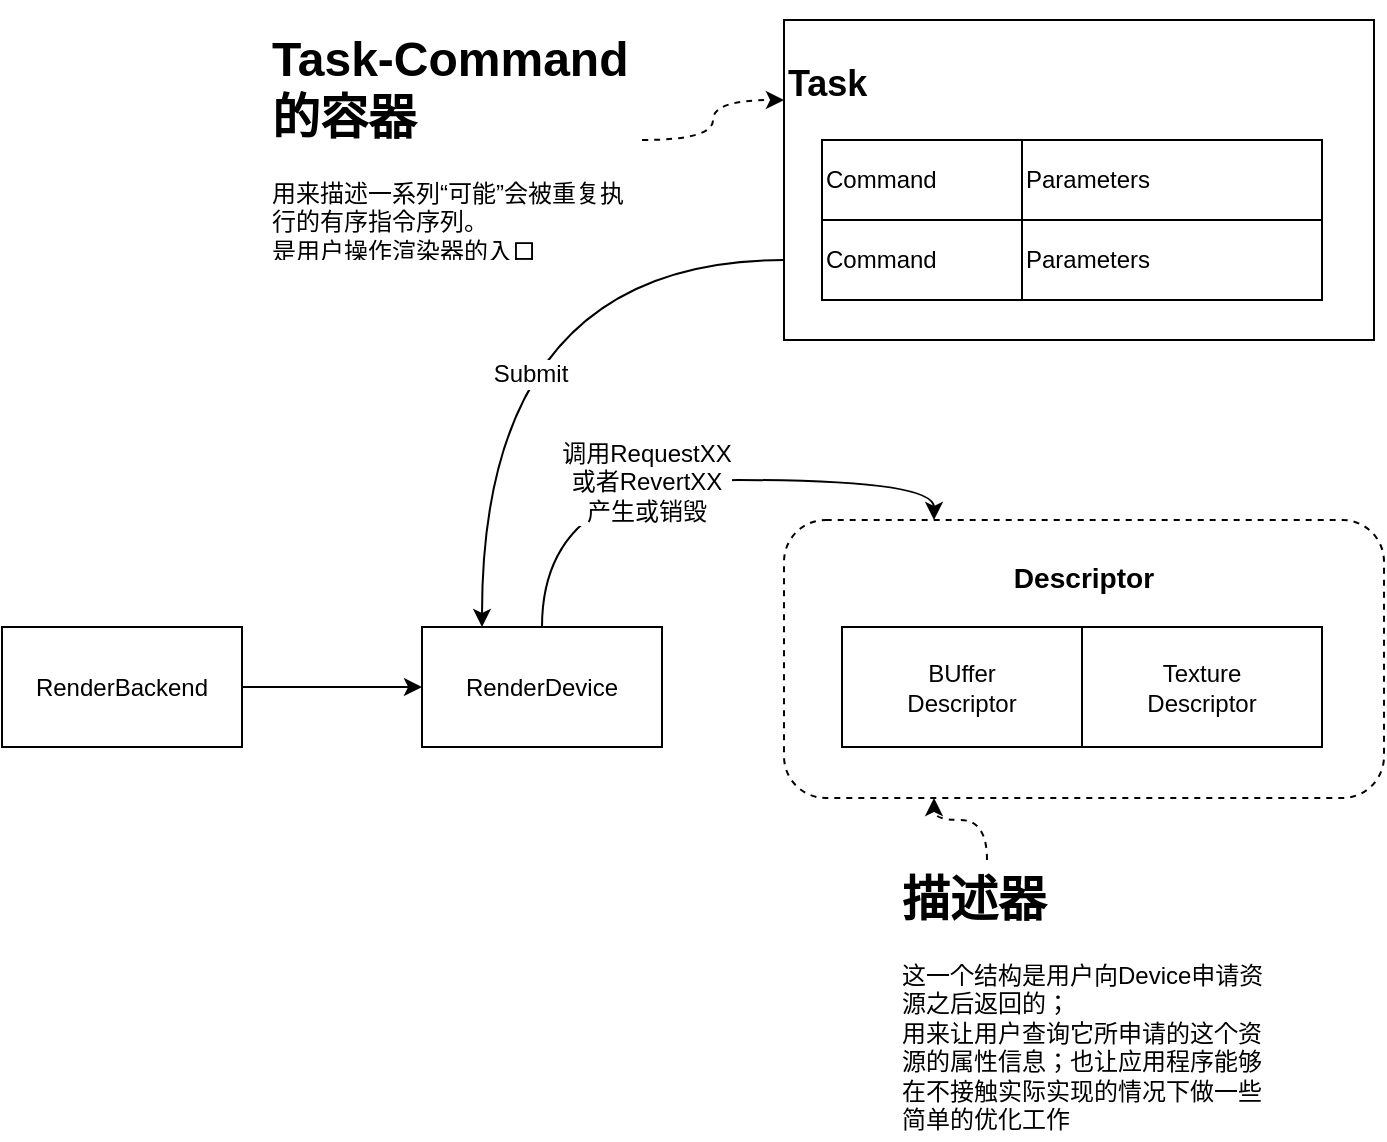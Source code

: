<mxfile version="10.9.2" type="device"><diagram id="DJ1FyZWYf3Ig5GVW9cU9" name="Abstract"><mxGraphModel dx="887" dy="582" grid="1" gridSize="10" guides="1" tooltips="1" connect="1" arrows="1" fold="1" page="1" pageScale="1" pageWidth="1169" pageHeight="827" math="0" shadow="0"><root><mxCell id="0"/><mxCell id="1" parent="0"/><mxCell id="IwLGWa0UCnIZLqk0-gpy-9" value="&lt;h3&gt;Descriptor&lt;/h3&gt;" style="rounded=1;whiteSpace=wrap;html=1;dashed=1;verticalAlign=top;" vertex="1" parent="1"><mxGeometry x="821" y="300" width="300" height="139" as="geometry"/></mxCell><mxCell id="IwLGWa0UCnIZLqk0-gpy-3" style="edgeStyle=orthogonalEdgeStyle;rounded=0;orthogonalLoop=1;jettySize=auto;html=1;exitX=1;exitY=0.5;exitDx=0;exitDy=0;entryX=0;entryY=0.5;entryDx=0;entryDy=0;" edge="1" parent="1" source="IwLGWa0UCnIZLqk0-gpy-1" target="IwLGWa0UCnIZLqk0-gpy-2"><mxGeometry relative="1" as="geometry"/></mxCell><mxCell id="IwLGWa0UCnIZLqk0-gpy-1" value="RenderBackend" style="rounded=0;whiteSpace=wrap;html=1;" vertex="1" parent="1"><mxGeometry x="430" y="353.5" width="120" height="60" as="geometry"/></mxCell><mxCell id="IwLGWa0UCnIZLqk0-gpy-12" style="edgeStyle=orthogonalEdgeStyle;curved=1;rounded=0;orthogonalLoop=1;jettySize=auto;html=1;exitX=0.5;exitY=0;exitDx=0;exitDy=0;entryX=0.25;entryY=0;entryDx=0;entryDy=0;" edge="1" parent="1" source="IwLGWa0UCnIZLqk0-gpy-2" target="IwLGWa0UCnIZLqk0-gpy-9"><mxGeometry relative="1" as="geometry"/></mxCell><mxCell id="IwLGWa0UCnIZLqk0-gpy-13" value="调用RequestXX&lt;br&gt;或者RevertXX&lt;br&gt;产生或销毁&lt;br&gt;" style="text;html=1;resizable=0;points=[];align=center;verticalAlign=middle;labelBackgroundColor=#ffffff;" vertex="1" connectable="0" parent="IwLGWa0UCnIZLqk0-gpy-12"><mxGeometry x="-0.136" y="-1" relative="1" as="geometry"><mxPoint as="offset"/></mxGeometry></mxCell><mxCell id="IwLGWa0UCnIZLqk0-gpy-2" value="RenderDevice" style="rounded=0;whiteSpace=wrap;html=1;" vertex="1" parent="1"><mxGeometry x="640" y="353.5" width="120" height="60" as="geometry"/></mxCell><mxCell id="IwLGWa0UCnIZLqk0-gpy-22" style="edgeStyle=orthogonalEdgeStyle;curved=1;rounded=0;orthogonalLoop=1;jettySize=auto;html=1;exitX=0;exitY=0.75;exitDx=0;exitDy=0;entryX=0.25;entryY=0;entryDx=0;entryDy=0;" edge="1" parent="1" source="IwLGWa0UCnIZLqk0-gpy-5" target="IwLGWa0UCnIZLqk0-gpy-2"><mxGeometry relative="1" as="geometry"/></mxCell><mxCell id="IwLGWa0UCnIZLqk0-gpy-23" value="Submit" style="text;html=1;resizable=0;points=[];align=center;verticalAlign=middle;labelBackgroundColor=#ffffff;" vertex="1" connectable="0" parent="IwLGWa0UCnIZLqk0-gpy-22"><mxGeometry x="-0.237" y="57" relative="1" as="geometry"><mxPoint as="offset"/></mxGeometry></mxCell><mxCell id="IwLGWa0UCnIZLqk0-gpy-5" value="&lt;h2&gt;Task&lt;/h2&gt;" style="rounded=0;whiteSpace=wrap;html=1;verticalAlign=top;align=left;" vertex="1" parent="1"><mxGeometry x="821" y="50" width="295" height="160" as="geometry"/></mxCell><mxCell id="IwLGWa0UCnIZLqk0-gpy-6" value="Texture&lt;br&gt;Descriptor&lt;br&gt;" style="rounded=0;whiteSpace=wrap;html=1;" vertex="1" parent="1"><mxGeometry x="970" y="353.5" width="120" height="60" as="geometry"/></mxCell><mxCell id="IwLGWa0UCnIZLqk0-gpy-7" value="BUffer&lt;br&gt;Descriptor&lt;br&gt;" style="rounded=0;whiteSpace=wrap;html=1;" vertex="1" parent="1"><mxGeometry x="850" y="353.5" width="120" height="60" as="geometry"/></mxCell><mxCell id="IwLGWa0UCnIZLqk0-gpy-11" style="edgeStyle=orthogonalEdgeStyle;rounded=0;orthogonalLoop=1;jettySize=auto;html=1;exitX=0.25;exitY=0;exitDx=0;exitDy=0;entryX=0.25;entryY=1;entryDx=0;entryDy=0;curved=1;dashed=1;" edge="1" parent="1" source="IwLGWa0UCnIZLqk0-gpy-10" target="IwLGWa0UCnIZLqk0-gpy-9"><mxGeometry relative="1" as="geometry"/></mxCell><mxCell id="IwLGWa0UCnIZLqk0-gpy-10" value="&lt;h1&gt;描述器&lt;/h1&gt;&lt;div&gt;这一个结构是用户向Device申请资源之后返回的；&lt;br&gt;用来让用户查询它所申请的这个资源的属性信息；也让应用程序能够在不接触实际实现的情况下做一些简单的优化工作&lt;/div&gt;" style="text;html=1;strokeColor=none;fillColor=none;spacing=5;spacingTop=-20;whiteSpace=wrap;overflow=hidden;rounded=0;dashed=1;" vertex="1" parent="1"><mxGeometry x="875" y="470" width="190" height="140" as="geometry"/></mxCell><mxCell id="IwLGWa0UCnIZLqk0-gpy-16" value="" style="group" vertex="1" connectable="0" parent="1"><mxGeometry x="840" y="110" width="250" height="40" as="geometry"/></mxCell><mxCell id="IwLGWa0UCnIZLqk0-gpy-14" value="Command" style="rounded=0;whiteSpace=wrap;html=1;align=left;" vertex="1" parent="IwLGWa0UCnIZLqk0-gpy-16"><mxGeometry width="100" height="40" as="geometry"/></mxCell><mxCell id="IwLGWa0UCnIZLqk0-gpy-15" value="Parameters" style="rounded=0;whiteSpace=wrap;html=1;align=left;" vertex="1" parent="IwLGWa0UCnIZLqk0-gpy-16"><mxGeometry x="100" width="150" height="40" as="geometry"/></mxCell><mxCell id="IwLGWa0UCnIZLqk0-gpy-17" value="" style="group" vertex="1" connectable="0" parent="1"><mxGeometry x="840" y="150" width="250" height="40" as="geometry"/></mxCell><mxCell id="IwLGWa0UCnIZLqk0-gpy-18" value="Command" style="rounded=0;whiteSpace=wrap;html=1;align=left;" vertex="1" parent="IwLGWa0UCnIZLqk0-gpy-17"><mxGeometry width="100" height="40" as="geometry"/></mxCell><mxCell id="IwLGWa0UCnIZLqk0-gpy-19" value="Parameters" style="rounded=0;whiteSpace=wrap;html=1;align=left;" vertex="1" parent="IwLGWa0UCnIZLqk0-gpy-17"><mxGeometry x="100" width="150" height="40" as="geometry"/></mxCell><mxCell id="IwLGWa0UCnIZLqk0-gpy-21" style="edgeStyle=orthogonalEdgeStyle;curved=1;rounded=0;orthogonalLoop=1;jettySize=auto;html=1;exitX=1;exitY=0.5;exitDx=0;exitDy=0;entryX=0;entryY=0.25;entryDx=0;entryDy=0;dashed=1;" edge="1" parent="1" source="IwLGWa0UCnIZLqk0-gpy-20" target="IwLGWa0UCnIZLqk0-gpy-5"><mxGeometry relative="1" as="geometry"/></mxCell><mxCell id="IwLGWa0UCnIZLqk0-gpy-20" value="&lt;h1&gt;Task-Command的容器&lt;/h1&gt;&lt;div&gt;用来描述一系列“可能”会被重复执行的有序指令序列。&lt;br&gt;是用户操作渲染器的入口&lt;/div&gt;" style="text;html=1;strokeColor=none;fillColor=none;spacing=5;spacingTop=-20;whiteSpace=wrap;overflow=hidden;rounded=0;align=left;" vertex="1" parent="1"><mxGeometry x="560" y="50" width="190" height="120" as="geometry"/></mxCell></root></mxGraphModel></diagram><diagram id="g1-H3KM1TAxD7YpMHSBI" name="DX12Implementation"><mxGraphModel dx="1077" dy="707" grid="1" gridSize="10" guides="1" tooltips="1" connect="1" arrows="1" fold="1" page="1" pageScale="1" pageWidth="1169" pageHeight="827" math="0" shadow="0"><root><mxCell id="JSNLw0to5p-dXaxjTv3N-0"/><mxCell id="JSNLw0to5p-dXaxjTv3N-1" parent="JSNLw0to5p-dXaxjTv3N-0"/><mxCell id="COeAvP-aKMo5Qz-yviXk-1" value="RenderBackend" style="rounded=0;whiteSpace=wrap;html=1;" vertex="1" parent="JSNLw0to5p-dXaxjTv3N-1"><mxGeometry x="418" y="110" width="120" height="60" as="geometry"/></mxCell><mxCell id="COeAvP-aKMo5Qz-yviXk-2" value="RenderDevice" style="rounded=0;whiteSpace=wrap;html=1;" vertex="1" parent="JSNLw0to5p-dXaxjTv3N-1"><mxGeometry x="628" y="110" width="120" height="60" as="geometry"/></mxCell><mxCell id="COeAvP-aKMo5Qz-yviXk-4" style="edgeStyle=orthogonalEdgeStyle;rounded=0;orthogonalLoop=1;jettySize=auto;html=1;exitX=0.5;exitY=0;exitDx=0;exitDy=0;entryX=0.5;entryY=1;entryDx=0;entryDy=0;endArrow=block;endFill=0;" edge="1" parent="JSNLw0to5p-dXaxjTv3N-1" source="COeAvP-aKMo5Qz-yviXk-3" target="COeAvP-aKMo5Qz-yviXk-2"><mxGeometry relative="1" as="geometry"/></mxCell><mxCell id="COeAvP-aKMo5Qz-yviXk-10" style="edgeStyle=orthogonalEdgeStyle;rounded=0;orthogonalLoop=1;jettySize=auto;html=1;exitX=1;exitY=0.5;exitDx=0;exitDy=0;entryX=0;entryY=0.5;entryDx=0;entryDy=0;endArrow=classic;endFill=1;" edge="1" parent="JSNLw0to5p-dXaxjTv3N-1" source="COeAvP-aKMo5Qz-yviXk-3" target="COeAvP-aKMo5Qz-yviXk-8"><mxGeometry relative="1" as="geometry"/></mxCell><mxCell id="COeAvP-aKMo5Qz-yviXk-3" value="DX12RenderDevice" style="rounded=0;whiteSpace=wrap;html=1;align=center;" vertex="1" parent="JSNLw0to5p-dXaxjTv3N-1"><mxGeometry x="628" y="250" width="120" height="60" as="geometry"/></mxCell><mxCell id="COeAvP-aKMo5Qz-yviXk-6" style="edgeStyle=orthogonalEdgeStyle;rounded=0;orthogonalLoop=1;jettySize=auto;html=1;exitX=0.5;exitY=0;exitDx=0;exitDy=0;entryX=0.5;entryY=1;entryDx=0;entryDy=0;endArrow=block;endFill=0;" edge="1" parent="JSNLw0to5p-dXaxjTv3N-1" source="COeAvP-aKMo5Qz-yviXk-5" target="COeAvP-aKMo5Qz-yviXk-1"><mxGeometry relative="1" as="geometry"/></mxCell><mxCell id="COeAvP-aKMo5Qz-yviXk-7" style="edgeStyle=orthogonalEdgeStyle;rounded=0;orthogonalLoop=1;jettySize=auto;html=1;exitX=1;exitY=0.5;exitDx=0;exitDy=0;entryX=0;entryY=0.5;entryDx=0;entryDy=0;endArrow=classic;endFill=1;" edge="1" parent="JSNLw0to5p-dXaxjTv3N-1" source="COeAvP-aKMo5Qz-yviXk-5" target="COeAvP-aKMo5Qz-yviXk-3"><mxGeometry relative="1" as="geometry"/></mxCell><mxCell id="COeAvP-aKMo5Qz-yviXk-5" value="DX12RenderBackend" style="rounded=0;whiteSpace=wrap;html=1;align=center;" vertex="1" parent="JSNLw0to5p-dXaxjTv3N-1"><mxGeometry x="418" y="250" width="120" height="60" as="geometry"/></mxCell><mxCell id="COeAvP-aKMo5Qz-yviXk-11" style="edgeStyle=orthogonalEdgeStyle;rounded=0;orthogonalLoop=1;jettySize=auto;html=1;exitX=0.5;exitY=1;exitDx=0;exitDy=0;entryX=0.5;entryY=0;entryDx=0;entryDy=0;endArrow=classic;endFill=1;" edge="1" parent="JSNLw0to5p-dXaxjTv3N-1" source="COeAvP-aKMo5Qz-yviXk-8" target="COeAvP-aKMo5Qz-yviXk-9"><mxGeometry relative="1" as="geometry"/></mxCell><mxCell id="COeAvP-aKMo5Qz-yviXk-16" value="包括Default Heap&lt;br&gt;以及Upload Heap&lt;br&gt;" style="text;html=1;resizable=0;points=[];align=center;verticalAlign=middle;labelBackgroundColor=#ffffff;" vertex="1" connectable="0" parent="COeAvP-aKMo5Qz-yviXk-11"><mxGeometry x="-0.218" relative="1" as="geometry"><mxPoint x="-0.5" y="33" as="offset"/></mxGeometry></mxCell><mxCell id="COeAvP-aKMo5Qz-yviXk-8" value="DX12&lt;br&gt;Resource&lt;br&gt;Manager" style="rounded=0;whiteSpace=wrap;html=1;align=center;" vertex="1" parent="JSNLw0to5p-dXaxjTv3N-1"><mxGeometry x="850" y="250" width="120" height="60" as="geometry"/></mxCell><mxCell id="COeAvP-aKMo5Qz-yviXk-9" value="DX12&lt;br&gt;Heap Manager&lt;br&gt;" style="rounded=0;whiteSpace=wrap;html=1;align=center;" vertex="1" parent="JSNLw0to5p-dXaxjTv3N-1"><mxGeometry x="850" y="430" width="120" height="60" as="geometry"/></mxCell><mxCell id="COeAvP-aKMo5Qz-yviXk-13" style="edgeStyle=orthogonalEdgeStyle;rounded=0;orthogonalLoop=1;jettySize=auto;html=1;exitX=0.5;exitY=0;exitDx=0;exitDy=0;entryX=0.75;entryY=0;entryDx=0;entryDy=0;endArrow=classic;endFill=1;curved=1;dashed=1;" edge="1" parent="JSNLw0to5p-dXaxjTv3N-1" source="COeAvP-aKMo5Qz-yviXk-12" target="COeAvP-aKMo5Qz-yviXk-8"><mxGeometry relative="1" as="geometry"/></mxCell><mxCell id="COeAvP-aKMo5Qz-yviXk-12" value="&lt;h1&gt;自动资源管理&lt;/h1&gt;&lt;p&gt;提供接口创建/销毁资源；&lt;br&gt;&lt;br&gt;可以通过重复利用资源，减少资源的申请开销?&lt;/p&gt;" style="text;html=1;strokeColor=none;fillColor=none;spacing=5;spacingTop=-20;whiteSpace=wrap;overflow=hidden;rounded=0;align=left;" vertex="1" parent="JSNLw0to5p-dXaxjTv3N-1"><mxGeometry x="978.5" y="220" width="190" height="120" as="geometry"/></mxCell><mxCell id="COeAvP-aKMo5Qz-yviXk-15" style="edgeStyle=orthogonalEdgeStyle;curved=1;rounded=0;orthogonalLoop=1;jettySize=auto;html=1;exitX=0.5;exitY=0;exitDx=0;exitDy=0;entryX=1;entryY=0.25;entryDx=0;entryDy=0;dashed=1;endArrow=classic;endFill=1;" edge="1" parent="JSNLw0to5p-dXaxjTv3N-1" source="COeAvP-aKMo5Qz-yviXk-14" target="COeAvP-aKMo5Qz-yviXk-9"><mxGeometry relative="1" as="geometry"/></mxCell><mxCell id="COeAvP-aKMo5Qz-yviXk-14" value="&lt;h1&gt;自动堆管理&lt;/h1&gt;&lt;div&gt;类似于内存管理，尽可能提高堆的利用率——减少内/外部碎片&lt;br&gt;专门应付placement resource&lt;/div&gt;" style="text;html=1;strokeColor=none;fillColor=none;spacing=5;spacingTop=-20;whiteSpace=wrap;overflow=hidden;rounded=0;align=left;" vertex="1" parent="JSNLw0to5p-dXaxjTv3N-1"><mxGeometry x="979" y="480" width="190" height="90" as="geometry"/></mxCell></root></mxGraphModel></diagram></mxfile>